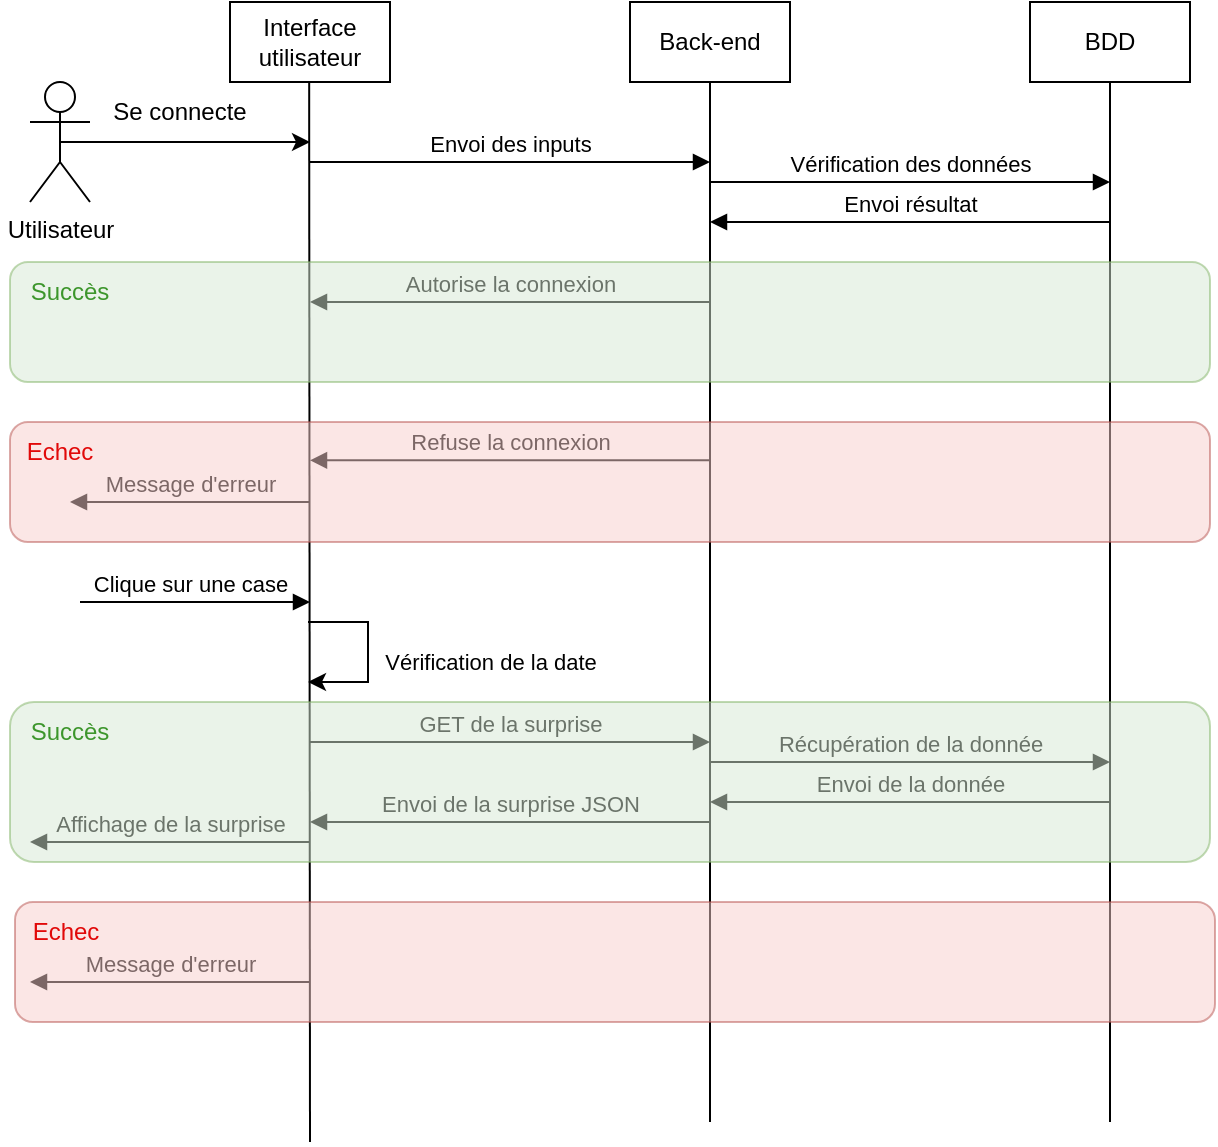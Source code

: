 <mxfile version="25.0.3">
  <diagram name="Page-1" id="2YBvvXClWsGukQMizWep">
    <mxGraphModel dx="795" dy="515" grid="1" gridSize="10" guides="1" tooltips="1" connect="1" arrows="1" fold="1" page="1" pageScale="1" pageWidth="850" pageHeight="1100" math="0" shadow="0">
      <root>
        <mxCell id="0" />
        <mxCell id="1" parent="0" />
        <mxCell id="aM9ryv3xv72pqoxQDRHE-7" value="Envoi des inputs" style="html=1;verticalAlign=bottom;endArrow=block;edgeStyle=elbowEdgeStyle;elbow=horizontal;curved=0;rounded=0;" parent="1" edge="1">
          <mxGeometry relative="1" as="geometry">
            <mxPoint x="310" y="140" as="sourcePoint" />
            <Array as="points">
              <mxPoint x="395" y="140" />
            </Array>
            <mxPoint x="510" y="140" as="targetPoint" />
          </mxGeometry>
        </mxCell>
        <mxCell id="XysUP8YYmFXSR3hWkTVW-3" value="Utilisateur" style="shape=umlActor;verticalLabelPosition=bottom;verticalAlign=top;html=1;outlineConnect=0;" vertex="1" parent="1">
          <mxGeometry x="170" y="100" width="30" height="60" as="geometry" />
        </mxCell>
        <mxCell id="XysUP8YYmFXSR3hWkTVW-17" value="Interface utilisateur" style="rounded=0;whiteSpace=wrap;html=1;" vertex="1" parent="1">
          <mxGeometry x="270" y="60" width="80" height="40" as="geometry" />
        </mxCell>
        <mxCell id="XysUP8YYmFXSR3hWkTVW-18" value="Back-end" style="rounded=0;whiteSpace=wrap;html=1;" vertex="1" parent="1">
          <mxGeometry x="470" y="60" width="80" height="40" as="geometry" />
        </mxCell>
        <mxCell id="XysUP8YYmFXSR3hWkTVW-19" value="BDD" style="rounded=0;whiteSpace=wrap;html=1;" vertex="1" parent="1">
          <mxGeometry x="670" y="60" width="80" height="40" as="geometry" />
        </mxCell>
        <mxCell id="XysUP8YYmFXSR3hWkTVW-20" value="" style="endArrow=none;html=1;rounded=0;entryX=0.5;entryY=1;entryDx=0;entryDy=0;" edge="1" parent="1">
          <mxGeometry width="50" height="50" relative="1" as="geometry">
            <mxPoint x="310" y="630" as="sourcePoint" />
            <mxPoint x="309.58" y="100" as="targetPoint" />
          </mxGeometry>
        </mxCell>
        <mxCell id="XysUP8YYmFXSR3hWkTVW-21" value="" style="endArrow=classic;html=1;rounded=0;exitX=0.5;exitY=0.5;exitDx=0;exitDy=0;exitPerimeter=0;" edge="1" parent="1" source="XysUP8YYmFXSR3hWkTVW-3">
          <mxGeometry width="50" height="50" relative="1" as="geometry">
            <mxPoint x="470" y="170" as="sourcePoint" />
            <mxPoint x="310" y="130" as="targetPoint" />
          </mxGeometry>
        </mxCell>
        <mxCell id="XysUP8YYmFXSR3hWkTVW-23" value="Se connecte" style="text;html=1;align=center;verticalAlign=middle;whiteSpace=wrap;rounded=0;" vertex="1" parent="1">
          <mxGeometry x="200" y="100" width="90" height="30" as="geometry" />
        </mxCell>
        <mxCell id="XysUP8YYmFXSR3hWkTVW-24" value="" style="endArrow=none;html=1;rounded=0;entryX=0.5;entryY=1;entryDx=0;entryDy=0;" edge="1" parent="1" target="XysUP8YYmFXSR3hWkTVW-18">
          <mxGeometry width="50" height="50" relative="1" as="geometry">
            <mxPoint x="510" y="620" as="sourcePoint" />
            <mxPoint x="520" y="120" as="targetPoint" />
          </mxGeometry>
        </mxCell>
        <mxCell id="XysUP8YYmFXSR3hWkTVW-25" value="" style="endArrow=none;html=1;rounded=0;entryX=0.5;entryY=1;entryDx=0;entryDy=0;" edge="1" parent="1" target="XysUP8YYmFXSR3hWkTVW-19">
          <mxGeometry width="50" height="50" relative="1" as="geometry">
            <mxPoint x="710" y="620" as="sourcePoint" />
            <mxPoint x="520" y="120" as="targetPoint" />
          </mxGeometry>
        </mxCell>
        <mxCell id="XysUP8YYmFXSR3hWkTVW-26" value="Vérification des données" style="html=1;verticalAlign=bottom;endArrow=block;edgeStyle=elbowEdgeStyle;elbow=horizontal;curved=0;rounded=0;" edge="1" parent="1">
          <mxGeometry relative="1" as="geometry">
            <mxPoint x="510" y="150" as="sourcePoint" />
            <Array as="points">
              <mxPoint x="595" y="150" />
            </Array>
            <mxPoint x="710" y="150" as="targetPoint" />
          </mxGeometry>
        </mxCell>
        <mxCell id="XysUP8YYmFXSR3hWkTVW-27" value="Envoi résultat" style="html=1;verticalAlign=bottom;endArrow=block;edgeStyle=elbowEdgeStyle;elbow=horizontal;curved=0;rounded=0;" edge="1" parent="1">
          <mxGeometry relative="1" as="geometry">
            <mxPoint x="710" y="170" as="sourcePoint" />
            <Array as="points">
              <mxPoint x="595" y="170" />
            </Array>
            <mxPoint x="510" y="170" as="targetPoint" />
          </mxGeometry>
        </mxCell>
        <mxCell id="XysUP8YYmFXSR3hWkTVW-28" value="Autorise la connexion" style="html=1;verticalAlign=bottom;endArrow=block;edgeStyle=elbowEdgeStyle;elbow=horizontal;curved=0;rounded=0;" edge="1" parent="1">
          <mxGeometry relative="1" as="geometry">
            <mxPoint x="510" y="210" as="sourcePoint" />
            <Array as="points">
              <mxPoint x="395" y="210" />
            </Array>
            <mxPoint x="310" y="210" as="targetPoint" />
          </mxGeometry>
        </mxCell>
        <mxCell id="XysUP8YYmFXSR3hWkTVW-30" value="" style="rounded=1;whiteSpace=wrap;html=1;fillColor=#d5e8d4;strokeColor=#82b366;opacity=50;" vertex="1" parent="1">
          <mxGeometry x="160" y="190" width="600" height="60" as="geometry" />
        </mxCell>
        <mxCell id="XysUP8YYmFXSR3hWkTVW-29" value="Clique sur une case" style="html=1;verticalAlign=bottom;endArrow=block;edgeStyle=elbowEdgeStyle;elbow=horizontal;curved=0;rounded=0;" edge="1" parent="1">
          <mxGeometry relative="1" as="geometry">
            <mxPoint x="200" y="360" as="sourcePoint" />
            <Array as="points">
              <mxPoint x="195" y="360" />
            </Array>
            <mxPoint x="310" y="360" as="targetPoint" />
          </mxGeometry>
        </mxCell>
        <mxCell id="XysUP8YYmFXSR3hWkTVW-31" value="Succès" style="text;html=1;align=center;verticalAlign=middle;whiteSpace=wrap;rounded=0;fontColor=#3d962c;" vertex="1" parent="1">
          <mxGeometry x="160" y="190" width="60" height="30" as="geometry" />
        </mxCell>
        <mxCell id="XysUP8YYmFXSR3hWkTVW-34" value="Refuse la connexion" style="html=1;verticalAlign=bottom;endArrow=block;edgeStyle=elbowEdgeStyle;elbow=horizontal;curved=0;rounded=0;" edge="1" parent="1">
          <mxGeometry relative="1" as="geometry">
            <mxPoint x="510" y="289.17" as="sourcePoint" />
            <Array as="points">
              <mxPoint x="395" y="289.17" />
            </Array>
            <mxPoint x="310" y="289.17" as="targetPoint" />
          </mxGeometry>
        </mxCell>
        <mxCell id="XysUP8YYmFXSR3hWkTVW-35" value="Message d&#39;erreur" style="html=1;verticalAlign=bottom;endArrow=block;edgeStyle=elbowEdgeStyle;elbow=horizontal;curved=0;rounded=0;" edge="1" parent="1">
          <mxGeometry relative="1" as="geometry">
            <mxPoint x="310" y="310" as="sourcePoint" />
            <Array as="points">
              <mxPoint x="195" y="310" />
            </Array>
            <mxPoint x="190" y="310" as="targetPoint" />
            <mxPoint as="offset" />
          </mxGeometry>
        </mxCell>
        <mxCell id="XysUP8YYmFXSR3hWkTVW-37" value="Vérification de la date" style="endArrow=classic;html=1;rounded=0;" edge="1" parent="1">
          <mxGeometry x="0.111" y="61" width="50" height="50" relative="1" as="geometry">
            <mxPoint x="309" y="370" as="sourcePoint" />
            <mxPoint x="309" y="400" as="targetPoint" />
            <Array as="points">
              <mxPoint x="339" y="370" />
              <mxPoint x="339" y="380" />
              <mxPoint x="339" y="400" />
            </Array>
            <mxPoint as="offset" />
          </mxGeometry>
        </mxCell>
        <mxCell id="XysUP8YYmFXSR3hWkTVW-38" value="GET de la surprise" style="html=1;verticalAlign=bottom;endArrow=block;edgeStyle=elbowEdgeStyle;elbow=horizontal;curved=0;rounded=0;" edge="1" parent="1">
          <mxGeometry relative="1" as="geometry">
            <mxPoint x="310" y="430" as="sourcePoint" />
            <Array as="points">
              <mxPoint x="395" y="430" />
            </Array>
            <mxPoint x="510" y="430" as="targetPoint" />
          </mxGeometry>
        </mxCell>
        <mxCell id="XysUP8YYmFXSR3hWkTVW-39" value="Récupération de la donnée" style="html=1;verticalAlign=bottom;endArrow=block;edgeStyle=elbowEdgeStyle;elbow=horizontal;curved=0;rounded=0;" edge="1" parent="1">
          <mxGeometry relative="1" as="geometry">
            <mxPoint x="510" y="440" as="sourcePoint" />
            <Array as="points">
              <mxPoint x="595" y="440" />
            </Array>
            <mxPoint x="710" y="440" as="targetPoint" />
          </mxGeometry>
        </mxCell>
        <mxCell id="XysUP8YYmFXSR3hWkTVW-40" value="Envoi de la donnée" style="html=1;verticalAlign=bottom;endArrow=block;edgeStyle=elbowEdgeStyle;elbow=horizontal;curved=0;rounded=0;" edge="1" parent="1">
          <mxGeometry relative="1" as="geometry">
            <mxPoint x="710" y="460" as="sourcePoint" />
            <Array as="points">
              <mxPoint x="595" y="460" />
            </Array>
            <mxPoint x="510" y="460" as="targetPoint" />
          </mxGeometry>
        </mxCell>
        <mxCell id="XysUP8YYmFXSR3hWkTVW-41" value="Envoi de la surprise JSON" style="html=1;verticalAlign=bottom;endArrow=block;edgeStyle=elbowEdgeStyle;elbow=horizontal;curved=0;rounded=0;" edge="1" parent="1">
          <mxGeometry relative="1" as="geometry">
            <mxPoint x="510" y="470" as="sourcePoint" />
            <Array as="points">
              <mxPoint x="395" y="470" />
            </Array>
            <mxPoint x="310" y="470" as="targetPoint" />
          </mxGeometry>
        </mxCell>
        <mxCell id="XysUP8YYmFXSR3hWkTVW-42" value="Affichage de la surprise" style="html=1;verticalAlign=bottom;endArrow=block;edgeStyle=elbowEdgeStyle;elbow=horizontal;curved=0;rounded=0;" edge="1" parent="1">
          <mxGeometry relative="1" as="geometry">
            <mxPoint x="310" y="480" as="sourcePoint" />
            <Array as="points">
              <mxPoint x="195" y="480" />
            </Array>
            <mxPoint x="170" y="480" as="targetPoint" />
          </mxGeometry>
        </mxCell>
        <mxCell id="XysUP8YYmFXSR3hWkTVW-43" value="" style="rounded=1;whiteSpace=wrap;html=1;fillColor=#d5e8d4;strokeColor=#82b366;opacity=50;" vertex="1" parent="1">
          <mxGeometry x="160" y="410" width="600" height="80" as="geometry" />
        </mxCell>
        <mxCell id="XysUP8YYmFXSR3hWkTVW-44" value="Succès" style="text;html=1;align=center;verticalAlign=middle;whiteSpace=wrap;rounded=0;fontColor=#3d962c;" vertex="1" parent="1">
          <mxGeometry x="160" y="410" width="60" height="30" as="geometry" />
        </mxCell>
        <mxCell id="XysUP8YYmFXSR3hWkTVW-45" value="Message d&#39;erreur" style="html=1;verticalAlign=bottom;endArrow=block;edgeStyle=elbowEdgeStyle;elbow=horizontal;curved=0;rounded=0;" edge="1" parent="1">
          <mxGeometry relative="1" as="geometry">
            <mxPoint x="310" y="550" as="sourcePoint" />
            <Array as="points">
              <mxPoint x="230" y="550" />
            </Array>
            <mxPoint x="170" y="550" as="targetPoint" />
          </mxGeometry>
        </mxCell>
        <mxCell id="XysUP8YYmFXSR3hWkTVW-32" value="" style="rounded=1;whiteSpace=wrap;html=1;fillColor=#f8cecc;strokeColor=#b85450;opacity=50;" vertex="1" parent="1">
          <mxGeometry x="160" y="270" width="600" height="60" as="geometry" />
        </mxCell>
        <mxCell id="XysUP8YYmFXSR3hWkTVW-33" value="Echec" style="text;html=1;align=center;verticalAlign=middle;whiteSpace=wrap;rounded=0;fontColor=#e10909;" vertex="1" parent="1">
          <mxGeometry x="155" y="270" width="60" height="30" as="geometry" />
        </mxCell>
        <mxCell id="XysUP8YYmFXSR3hWkTVW-48" value="" style="group" vertex="1" connectable="0" parent="1">
          <mxGeometry x="157.5" y="510" width="605" height="60" as="geometry" />
        </mxCell>
        <mxCell id="XysUP8YYmFXSR3hWkTVW-46" value="" style="rounded=1;whiteSpace=wrap;html=1;fillColor=#f8cecc;strokeColor=#b85450;opacity=50;" vertex="1" parent="XysUP8YYmFXSR3hWkTVW-48">
          <mxGeometry x="5" width="600" height="60" as="geometry" />
        </mxCell>
        <mxCell id="XysUP8YYmFXSR3hWkTVW-47" value="Echec" style="text;html=1;align=center;verticalAlign=middle;whiteSpace=wrap;rounded=0;fontColor=#e10909;" vertex="1" parent="XysUP8YYmFXSR3hWkTVW-48">
          <mxGeometry width="60" height="30" as="geometry" />
        </mxCell>
      </root>
    </mxGraphModel>
  </diagram>
</mxfile>
